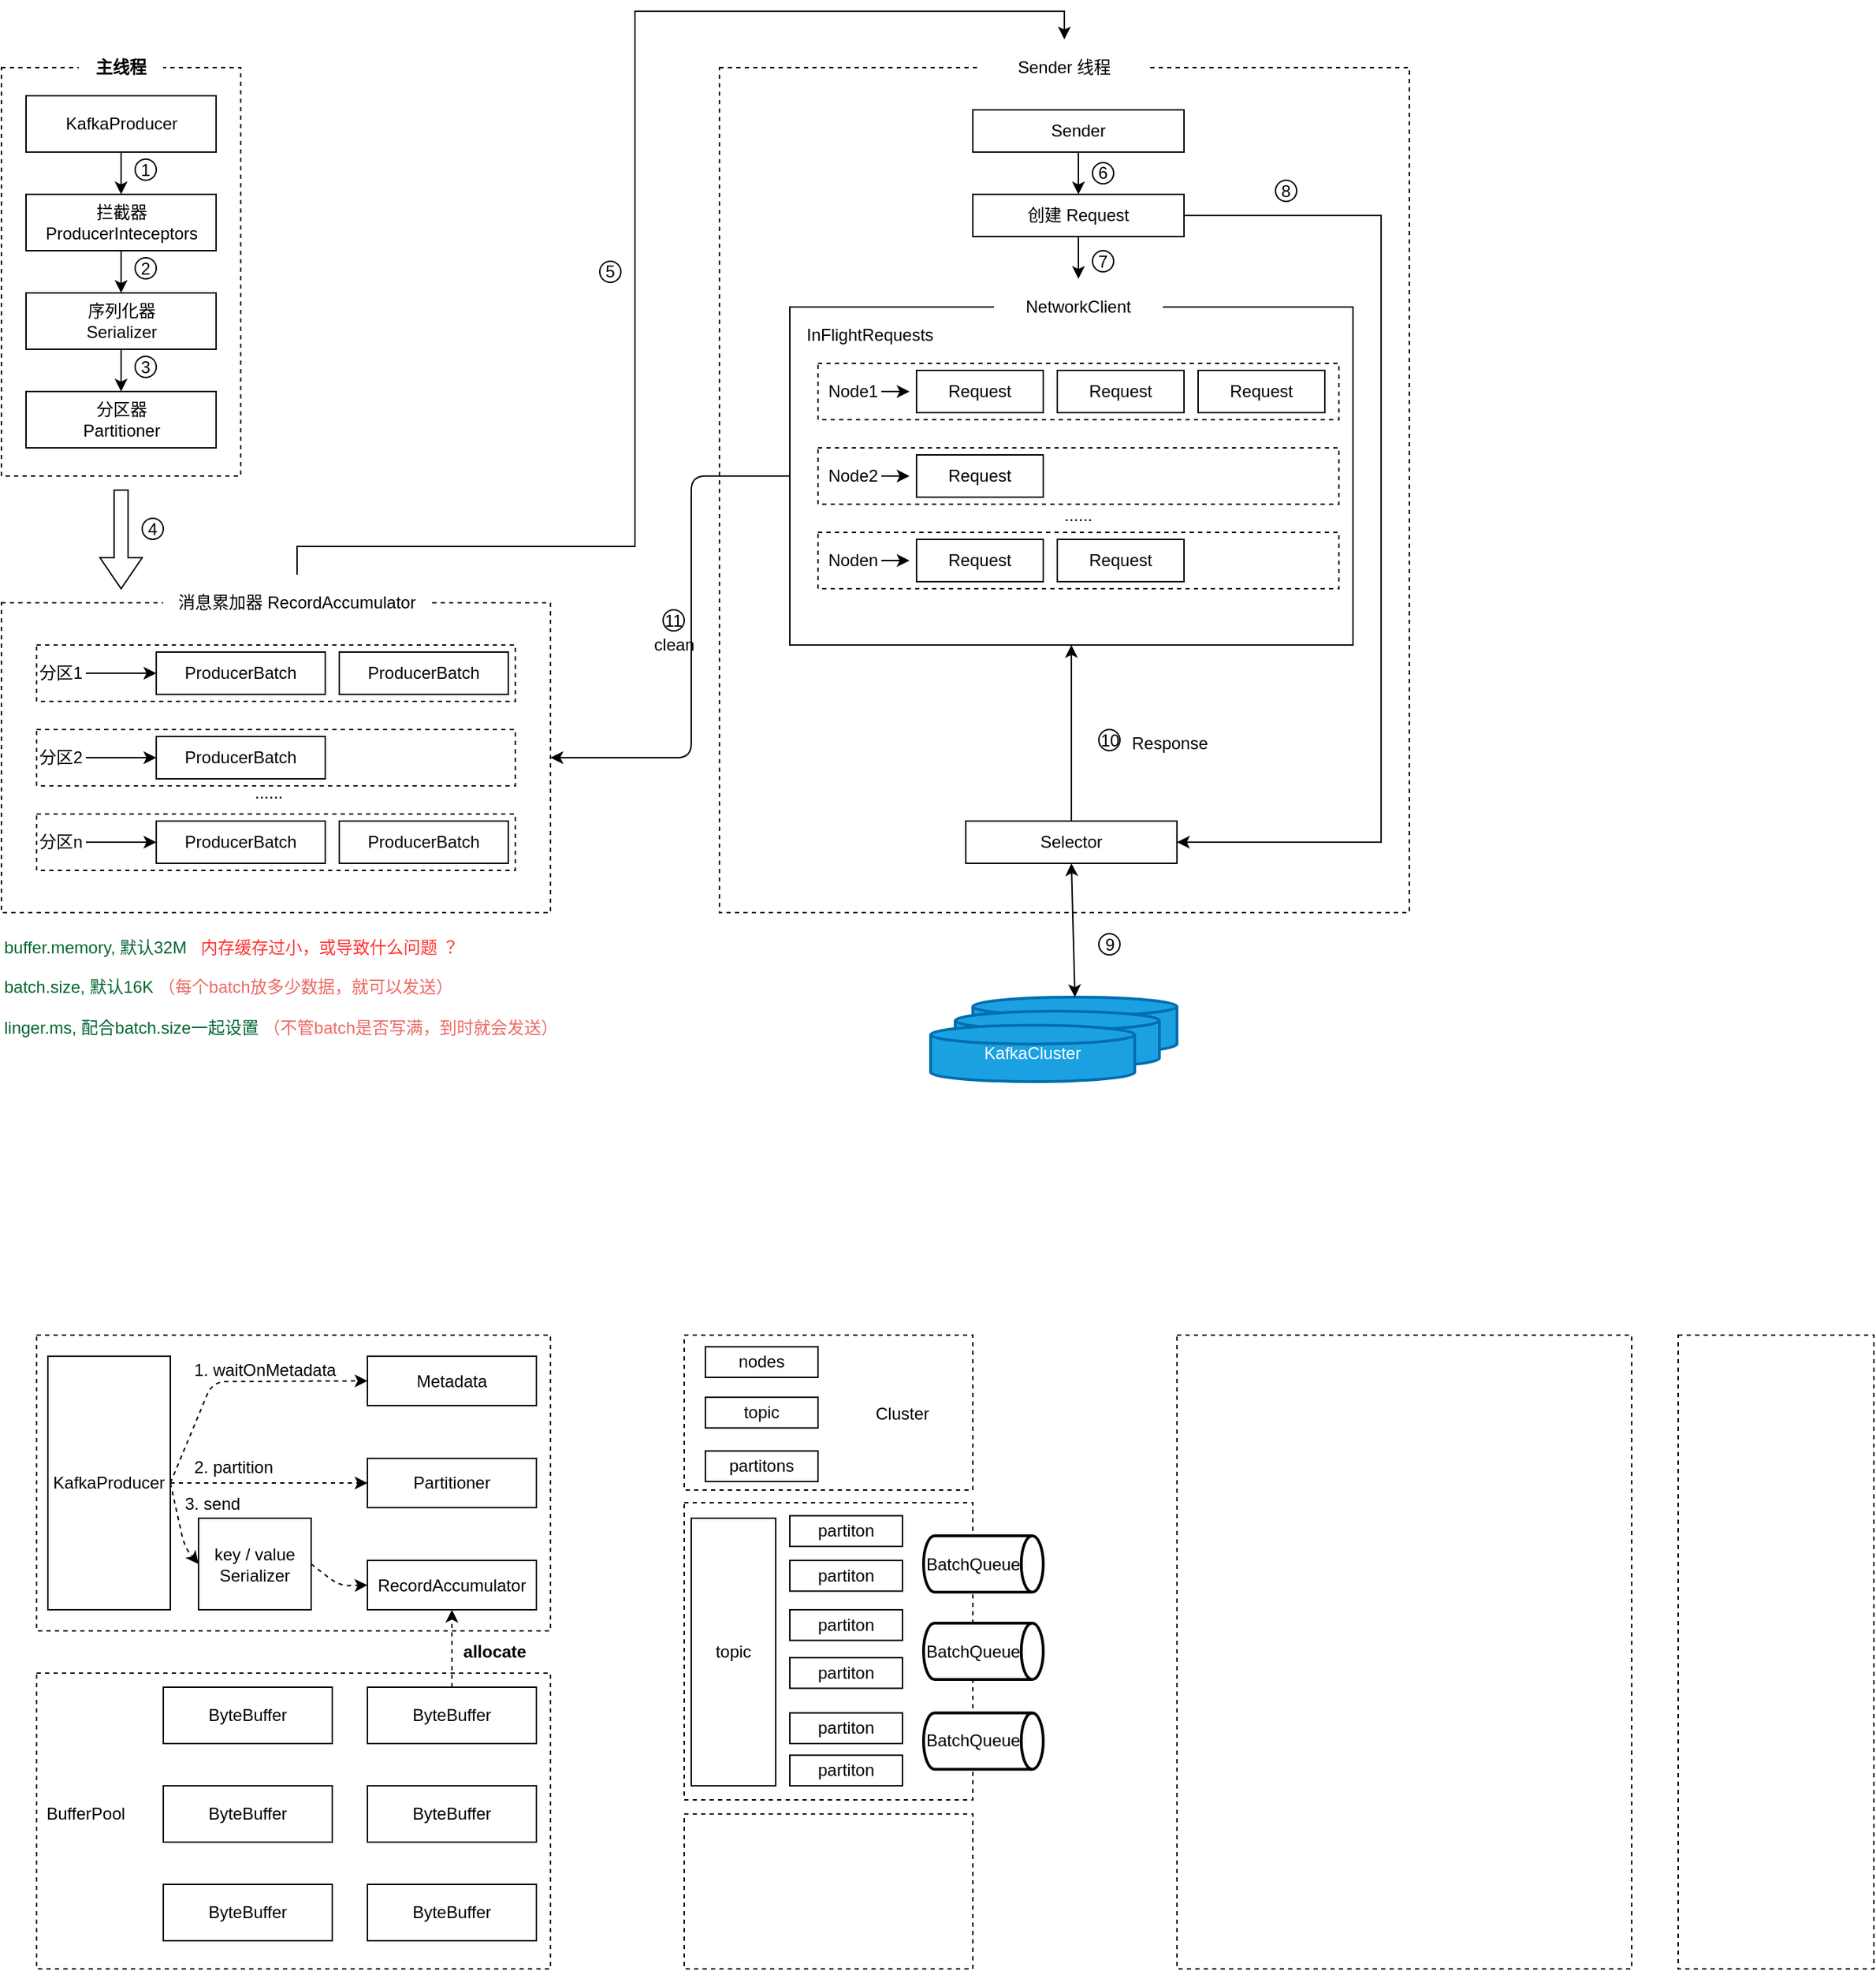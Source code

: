 <mxfile version="14.5.10" type="github">
  <diagram id="lWjOg6cp8KSraKorUpdm" name="Page-1">
    <mxGraphModel dx="1426" dy="1963" grid="1" gridSize="10" guides="1" tooltips="1" connect="1" arrows="1" fold="1" page="1" pageScale="1" pageWidth="827" pageHeight="1169" math="0" shadow="0">
      <root>
        <mxCell id="0" />
        <mxCell id="1" parent="0" />
        <mxCell id="4Kp6o3HMMt4SV7lr1U1g-1" value="" style="rounded=0;whiteSpace=wrap;html=1;dashed=1;" parent="1" vertex="1">
          <mxGeometry x="50" y="40" width="170" height="290" as="geometry" />
        </mxCell>
        <mxCell id="4Kp6o3HMMt4SV7lr1U1g-6" value="&lt;b&gt;&lt;font style=&quot;font-size: 12px&quot;&gt;主线程&lt;/font&gt;&lt;/b&gt;" style="rounded=0;whiteSpace=wrap;html=1;dashed=1;strokeWidth=1;shadow=0;strokeColor=none;" parent="1" vertex="1">
          <mxGeometry x="105" y="20" width="60" height="40" as="geometry" />
        </mxCell>
        <mxCell id="Mn85AuaeQ5H_NYyy6468-4" style="edgeStyle=orthogonalEdgeStyle;rounded=0;orthogonalLoop=1;jettySize=auto;html=1;" parent="1" source="4Kp6o3HMMt4SV7lr1U1g-7" target="4Kp6o3HMMt4SV7lr1U1g-8" edge="1">
          <mxGeometry relative="1" as="geometry" />
        </mxCell>
        <mxCell id="4Kp6o3HMMt4SV7lr1U1g-7" value="KafkaProducer" style="rounded=0;whiteSpace=wrap;html=1;shadow=0;strokeWidth=1;" parent="1" vertex="1">
          <mxGeometry x="67.5" y="60" width="135" height="40" as="geometry" />
        </mxCell>
        <mxCell id="Mn85AuaeQ5H_NYyy6468-5" style="edgeStyle=orthogonalEdgeStyle;rounded=0;orthogonalLoop=1;jettySize=auto;html=1;entryX=0.5;entryY=0;entryDx=0;entryDy=0;" parent="1" source="4Kp6o3HMMt4SV7lr1U1g-8" target="Mn85AuaeQ5H_NYyy6468-1" edge="1">
          <mxGeometry relative="1" as="geometry" />
        </mxCell>
        <mxCell id="4Kp6o3HMMt4SV7lr1U1g-8" value="拦截器&lt;br&gt;ProducerInteceptors" style="rounded=0;whiteSpace=wrap;html=1;shadow=0;strokeWidth=1;" parent="1" vertex="1">
          <mxGeometry x="67.5" y="130" width="135" height="40" as="geometry" />
        </mxCell>
        <mxCell id="Mn85AuaeQ5H_NYyy6468-7" style="edgeStyle=orthogonalEdgeStyle;rounded=0;orthogonalLoop=1;jettySize=auto;html=1;" parent="1" source="Mn85AuaeQ5H_NYyy6468-1" target="Mn85AuaeQ5H_NYyy6468-2" edge="1">
          <mxGeometry relative="1" as="geometry" />
        </mxCell>
        <mxCell id="Mn85AuaeQ5H_NYyy6468-1" value="序列化器&lt;br&gt;Serializer" style="rounded=0;whiteSpace=wrap;html=1;shadow=0;strokeWidth=1;" parent="1" vertex="1">
          <mxGeometry x="67.5" y="200" width="135" height="40" as="geometry" />
        </mxCell>
        <mxCell id="Mn85AuaeQ5H_NYyy6468-2" value="分区器&lt;br&gt;Partitioner" style="rounded=0;whiteSpace=wrap;html=1;shadow=0;strokeWidth=1;" parent="1" vertex="1">
          <mxGeometry x="67.5" y="270" width="135" height="40" as="geometry" />
        </mxCell>
        <mxCell id="Mn85AuaeQ5H_NYyy6468-8" value="" style="rounded=0;whiteSpace=wrap;html=1;dashed=1;" parent="1" vertex="1">
          <mxGeometry x="50" y="420" width="390" height="220" as="geometry" />
        </mxCell>
        <mxCell id="zGg2ZoUMUA5Oq04mwjyU-35" style="edgeStyle=orthogonalEdgeStyle;rounded=0;orthogonalLoop=1;jettySize=auto;html=1;entryX=0.5;entryY=0;entryDx=0;entryDy=0;" edge="1" parent="1" source="Mn85AuaeQ5H_NYyy6468-10" target="Mn85AuaeQ5H_NYyy6468-34">
          <mxGeometry relative="1" as="geometry">
            <Array as="points">
              <mxPoint x="260" y="380" />
              <mxPoint x="500" y="380" />
              <mxPoint x="500" />
              <mxPoint x="805" />
            </Array>
          </mxGeometry>
        </mxCell>
        <mxCell id="Mn85AuaeQ5H_NYyy6468-10" value="消息累加器 RecordAccumulator" style="rounded=0;whiteSpace=wrap;html=1;dashed=1;strokeColor=none;" parent="1" vertex="1">
          <mxGeometry x="165" y="400" width="190" height="40" as="geometry" />
        </mxCell>
        <mxCell id="Mn85AuaeQ5H_NYyy6468-11" value="分区1&amp;nbsp;" style="rounded=0;whiteSpace=wrap;html=1;dashed=1;align=left;" parent="1" vertex="1">
          <mxGeometry x="75" y="450" width="340" height="40" as="geometry" />
        </mxCell>
        <mxCell id="Mn85AuaeQ5H_NYyy6468-12" value="ProducerBatch" style="rounded=0;whiteSpace=wrap;html=1;" parent="1" vertex="1">
          <mxGeometry x="160" y="455" width="120" height="30" as="geometry" />
        </mxCell>
        <mxCell id="Mn85AuaeQ5H_NYyy6468-13" value="&lt;span&gt;ProducerBatch&lt;/span&gt;" style="rounded=0;whiteSpace=wrap;html=1;" parent="1" vertex="1">
          <mxGeometry x="290" y="455" width="120" height="30" as="geometry" />
        </mxCell>
        <mxCell id="Mn85AuaeQ5H_NYyy6468-14" value="" style="endArrow=classic;html=1;entryX=0;entryY=0.5;entryDx=0;entryDy=0;" parent="1" target="Mn85AuaeQ5H_NYyy6468-12" edge="1">
          <mxGeometry width="50" height="50" relative="1" as="geometry">
            <mxPoint x="110" y="470" as="sourcePoint" />
            <mxPoint x="100" y="370" as="targetPoint" />
          </mxGeometry>
        </mxCell>
        <mxCell id="Mn85AuaeQ5H_NYyy6468-25" value="分区2&amp;nbsp;" style="rounded=0;whiteSpace=wrap;html=1;dashed=1;align=left;" parent="1" vertex="1">
          <mxGeometry x="75" y="510" width="340" height="40" as="geometry" />
        </mxCell>
        <mxCell id="Mn85AuaeQ5H_NYyy6468-26" value="ProducerBatch" style="rounded=0;whiteSpace=wrap;html=1;" parent="1" vertex="1">
          <mxGeometry x="160" y="515" width="120" height="30" as="geometry" />
        </mxCell>
        <mxCell id="Mn85AuaeQ5H_NYyy6468-28" value="" style="endArrow=classic;html=1;entryX=0;entryY=0.5;entryDx=0;entryDy=0;" parent="1" target="Mn85AuaeQ5H_NYyy6468-26" edge="1">
          <mxGeometry width="50" height="50" relative="1" as="geometry">
            <mxPoint x="110" y="530" as="sourcePoint" />
            <mxPoint x="100" y="430" as="targetPoint" />
          </mxGeometry>
        </mxCell>
        <mxCell id="Mn85AuaeQ5H_NYyy6468-29" value="分区n&amp;nbsp;" style="rounded=0;whiteSpace=wrap;html=1;dashed=1;align=left;" parent="1" vertex="1">
          <mxGeometry x="75" y="570" width="340" height="40" as="geometry" />
        </mxCell>
        <mxCell id="Mn85AuaeQ5H_NYyy6468-30" value="ProducerBatch" style="rounded=0;whiteSpace=wrap;html=1;" parent="1" vertex="1">
          <mxGeometry x="160" y="575" width="120" height="30" as="geometry" />
        </mxCell>
        <mxCell id="Mn85AuaeQ5H_NYyy6468-31" value="&lt;span&gt;ProducerBatch&lt;/span&gt;" style="rounded=0;whiteSpace=wrap;html=1;" parent="1" vertex="1">
          <mxGeometry x="290" y="575" width="120" height="30" as="geometry" />
        </mxCell>
        <mxCell id="Mn85AuaeQ5H_NYyy6468-32" value="" style="endArrow=classic;html=1;entryX=0;entryY=0.5;entryDx=0;entryDy=0;" parent="1" target="Mn85AuaeQ5H_NYyy6468-30" edge="1">
          <mxGeometry width="50" height="50" relative="1" as="geometry">
            <mxPoint x="110" y="590" as="sourcePoint" />
            <mxPoint x="100" y="490" as="targetPoint" />
          </mxGeometry>
        </mxCell>
        <mxCell id="Mn85AuaeQ5H_NYyy6468-33" value="" style="rounded=0;whiteSpace=wrap;html=1;dashed=1;" parent="1" vertex="1">
          <mxGeometry x="560" y="40" width="490" height="600" as="geometry" />
        </mxCell>
        <mxCell id="Mn85AuaeQ5H_NYyy6468-34" value="Sender 线程" style="rounded=0;whiteSpace=wrap;html=1;dashed=1;strokeColor=none;" parent="1" vertex="1">
          <mxGeometry x="745" y="20" width="120" height="40" as="geometry" />
        </mxCell>
        <mxCell id="zGg2ZoUMUA5Oq04mwjyU-36" style="edgeStyle=orthogonalEdgeStyle;rounded=0;orthogonalLoop=1;jettySize=auto;html=1;entryX=0.5;entryY=0;entryDx=0;entryDy=0;" edge="1" parent="1" source="Mn85AuaeQ5H_NYyy6468-35" target="Mn85AuaeQ5H_NYyy6468-36">
          <mxGeometry relative="1" as="geometry" />
        </mxCell>
        <mxCell id="Mn85AuaeQ5H_NYyy6468-35" value="Sender" style="rounded=0;whiteSpace=wrap;html=1;" parent="1" vertex="1">
          <mxGeometry x="740" y="70" width="150" height="30" as="geometry" />
        </mxCell>
        <mxCell id="zGg2ZoUMUA5Oq04mwjyU-37" style="edgeStyle=orthogonalEdgeStyle;rounded=0;orthogonalLoop=1;jettySize=auto;html=1;entryX=0.5;entryY=0;entryDx=0;entryDy=0;" edge="1" parent="1" source="Mn85AuaeQ5H_NYyy6468-36" target="zGg2ZoUMUA5Oq04mwjyU-2">
          <mxGeometry relative="1" as="geometry" />
        </mxCell>
        <mxCell id="zGg2ZoUMUA5Oq04mwjyU-38" style="edgeStyle=orthogonalEdgeStyle;rounded=0;orthogonalLoop=1;jettySize=auto;html=1;entryX=1;entryY=0.5;entryDx=0;entryDy=0;" edge="1" parent="1" source="Mn85AuaeQ5H_NYyy6468-36" target="zGg2ZoUMUA5Oq04mwjyU-30">
          <mxGeometry relative="1" as="geometry">
            <Array as="points">
              <mxPoint x="1030" y="145" />
              <mxPoint x="1030" y="590" />
            </Array>
          </mxGeometry>
        </mxCell>
        <mxCell id="Mn85AuaeQ5H_NYyy6468-36" value="创建 Request" style="rounded=0;whiteSpace=wrap;html=1;" parent="1" vertex="1">
          <mxGeometry x="740" y="130" width="150" height="30" as="geometry" />
        </mxCell>
        <mxCell id="zGg2ZoUMUA5Oq04mwjyU-1" value="" style="rounded=0;whiteSpace=wrap;html=1;" vertex="1" parent="1">
          <mxGeometry x="610" y="210" width="400" height="240" as="geometry" />
        </mxCell>
        <mxCell id="zGg2ZoUMUA5Oq04mwjyU-2" value="NetworkClient" style="rounded=0;whiteSpace=wrap;html=1;strokeColor=none;" vertex="1" parent="1">
          <mxGeometry x="755" y="190" width="120" height="40" as="geometry" />
        </mxCell>
        <mxCell id="zGg2ZoUMUA5Oq04mwjyU-3" value="InFlightRequests" style="text;html=1;strokeColor=none;fillColor=none;align=left;verticalAlign=middle;whiteSpace=wrap;rounded=0;" vertex="1" parent="1">
          <mxGeometry x="620" y="220" width="130" height="20" as="geometry" />
        </mxCell>
        <mxCell id="zGg2ZoUMUA5Oq04mwjyU-4" value="" style="rounded=0;whiteSpace=wrap;html=1;dashed=1;" vertex="1" parent="1">
          <mxGeometry x="630" y="250" width="370" height="40" as="geometry" />
        </mxCell>
        <mxCell id="zGg2ZoUMUA5Oq04mwjyU-5" value="Node1" style="text;html=1;strokeColor=none;fillColor=none;align=center;verticalAlign=middle;whiteSpace=wrap;rounded=0;" vertex="1" parent="1">
          <mxGeometry x="640" y="260" width="30" height="20" as="geometry" />
        </mxCell>
        <mxCell id="zGg2ZoUMUA5Oq04mwjyU-6" value="Request" style="rounded=0;whiteSpace=wrap;html=1;" vertex="1" parent="1">
          <mxGeometry x="700" y="255" width="90" height="30" as="geometry" />
        </mxCell>
        <mxCell id="zGg2ZoUMUA5Oq04mwjyU-7" value="Request" style="rounded=0;whiteSpace=wrap;html=1;" vertex="1" parent="1">
          <mxGeometry x="800" y="255" width="90" height="30" as="geometry" />
        </mxCell>
        <mxCell id="zGg2ZoUMUA5Oq04mwjyU-8" value="Request" style="rounded=0;whiteSpace=wrap;html=1;" vertex="1" parent="1">
          <mxGeometry x="900" y="255" width="90" height="30" as="geometry" />
        </mxCell>
        <mxCell id="zGg2ZoUMUA5Oq04mwjyU-10" style="edgeStyle=orthogonalEdgeStyle;rounded=0;orthogonalLoop=1;jettySize=auto;html=1;exitX=0.5;exitY=1;exitDx=0;exitDy=0;" edge="1" parent="1" source="zGg2ZoUMUA5Oq04mwjyU-5" target="zGg2ZoUMUA5Oq04mwjyU-5">
          <mxGeometry relative="1" as="geometry" />
        </mxCell>
        <mxCell id="zGg2ZoUMUA5Oq04mwjyU-12" value="" style="endArrow=classic;html=1;" edge="1" parent="1">
          <mxGeometry width="50" height="50" relative="1" as="geometry">
            <mxPoint x="675" y="270" as="sourcePoint" />
            <mxPoint x="695" y="270" as="targetPoint" />
          </mxGeometry>
        </mxCell>
        <mxCell id="zGg2ZoUMUA5Oq04mwjyU-13" value="" style="rounded=0;whiteSpace=wrap;html=1;dashed=1;" vertex="1" parent="1">
          <mxGeometry x="630" y="310" width="370" height="40" as="geometry" />
        </mxCell>
        <mxCell id="zGg2ZoUMUA5Oq04mwjyU-14" value="Node2" style="text;html=1;strokeColor=none;fillColor=none;align=center;verticalAlign=middle;whiteSpace=wrap;rounded=0;" vertex="1" parent="1">
          <mxGeometry x="640" y="320" width="30" height="20" as="geometry" />
        </mxCell>
        <mxCell id="zGg2ZoUMUA5Oq04mwjyU-15" value="Request" style="rounded=0;whiteSpace=wrap;html=1;" vertex="1" parent="1">
          <mxGeometry x="700" y="315" width="90" height="30" as="geometry" />
        </mxCell>
        <mxCell id="zGg2ZoUMUA5Oq04mwjyU-18" style="edgeStyle=orthogonalEdgeStyle;rounded=0;orthogonalLoop=1;jettySize=auto;html=1;exitX=0.5;exitY=1;exitDx=0;exitDy=0;" edge="1" parent="1" source="zGg2ZoUMUA5Oq04mwjyU-14" target="zGg2ZoUMUA5Oq04mwjyU-14">
          <mxGeometry relative="1" as="geometry" />
        </mxCell>
        <mxCell id="zGg2ZoUMUA5Oq04mwjyU-19" value="" style="endArrow=classic;html=1;" edge="1" parent="1">
          <mxGeometry width="50" height="50" relative="1" as="geometry">
            <mxPoint x="675" y="330" as="sourcePoint" />
            <mxPoint x="695" y="330" as="targetPoint" />
          </mxGeometry>
        </mxCell>
        <mxCell id="zGg2ZoUMUA5Oq04mwjyU-20" value="" style="rounded=0;whiteSpace=wrap;html=1;dashed=1;" vertex="1" parent="1">
          <mxGeometry x="630" y="370" width="370" height="40" as="geometry" />
        </mxCell>
        <mxCell id="zGg2ZoUMUA5Oq04mwjyU-21" value="Noden" style="text;html=1;strokeColor=none;fillColor=none;align=center;verticalAlign=middle;whiteSpace=wrap;rounded=0;" vertex="1" parent="1">
          <mxGeometry x="640" y="380" width="30" height="20" as="geometry" />
        </mxCell>
        <mxCell id="zGg2ZoUMUA5Oq04mwjyU-22" value="Request" style="rounded=0;whiteSpace=wrap;html=1;" vertex="1" parent="1">
          <mxGeometry x="700" y="375" width="90" height="30" as="geometry" />
        </mxCell>
        <mxCell id="zGg2ZoUMUA5Oq04mwjyU-23" value="Request" style="rounded=0;whiteSpace=wrap;html=1;" vertex="1" parent="1">
          <mxGeometry x="800" y="375" width="90" height="30" as="geometry" />
        </mxCell>
        <mxCell id="zGg2ZoUMUA5Oq04mwjyU-25" style="edgeStyle=orthogonalEdgeStyle;rounded=0;orthogonalLoop=1;jettySize=auto;html=1;exitX=0.5;exitY=1;exitDx=0;exitDy=0;" edge="1" parent="1" source="zGg2ZoUMUA5Oq04mwjyU-21" target="zGg2ZoUMUA5Oq04mwjyU-21">
          <mxGeometry relative="1" as="geometry" />
        </mxCell>
        <mxCell id="zGg2ZoUMUA5Oq04mwjyU-26" value="" style="endArrow=classic;html=1;" edge="1" parent="1">
          <mxGeometry width="50" height="50" relative="1" as="geometry">
            <mxPoint x="675" y="390" as="sourcePoint" />
            <mxPoint x="695" y="390" as="targetPoint" />
          </mxGeometry>
        </mxCell>
        <mxCell id="zGg2ZoUMUA5Oq04mwjyU-27" value="......" style="text;html=1;strokeColor=none;fillColor=none;align=center;verticalAlign=middle;whiteSpace=wrap;rounded=0;" vertex="1" parent="1">
          <mxGeometry x="795" y="355" width="40" height="5" as="geometry" />
        </mxCell>
        <mxCell id="zGg2ZoUMUA5Oq04mwjyU-28" value="......" style="text;html=1;strokeColor=none;fillColor=none;align=center;verticalAlign=middle;whiteSpace=wrap;rounded=0;" vertex="1" parent="1">
          <mxGeometry x="220" y="550" width="40" height="10" as="geometry" />
        </mxCell>
        <mxCell id="zGg2ZoUMUA5Oq04mwjyU-40" style="edgeStyle=orthogonalEdgeStyle;rounded=0;orthogonalLoop=1;jettySize=auto;html=1;entryX=0.5;entryY=1;entryDx=0;entryDy=0;" edge="1" parent="1" source="zGg2ZoUMUA5Oq04mwjyU-30" target="zGg2ZoUMUA5Oq04mwjyU-1">
          <mxGeometry relative="1" as="geometry" />
        </mxCell>
        <mxCell id="zGg2ZoUMUA5Oq04mwjyU-30" value="Selector" style="rounded=0;whiteSpace=wrap;html=1;" vertex="1" parent="1">
          <mxGeometry x="735" y="575" width="150" height="30" as="geometry" />
        </mxCell>
        <mxCell id="zGg2ZoUMUA5Oq04mwjyU-31" value="" style="strokeWidth=2;html=1;shape=mxgraph.flowchart.database;whiteSpace=wrap;fillColor=#1ba1e2;strokeColor=#006EAF;fontColor=#ffffff;" vertex="1" parent="1">
          <mxGeometry x="740" y="700" width="145" height="40" as="geometry" />
        </mxCell>
        <mxCell id="zGg2ZoUMUA5Oq04mwjyU-32" value="" style="strokeWidth=2;html=1;shape=mxgraph.flowchart.database;whiteSpace=wrap;fillColor=#1ba1e2;strokeColor=#006EAF;fontColor=#ffffff;" vertex="1" parent="1">
          <mxGeometry x="727.5" y="710" width="145" height="40" as="geometry" />
        </mxCell>
        <mxCell id="zGg2ZoUMUA5Oq04mwjyU-33" value="KafkaCluster" style="strokeWidth=2;html=1;shape=mxgraph.flowchart.database;whiteSpace=wrap;fillColor=#1ba1e2;strokeColor=#006EAF;fontColor=#ffffff;" vertex="1" parent="1">
          <mxGeometry x="710" y="720" width="145" height="40" as="geometry" />
        </mxCell>
        <mxCell id="zGg2ZoUMUA5Oq04mwjyU-34" value="" style="html=1;shadow=0;dashed=0;align=center;verticalAlign=middle;shape=mxgraph.arrows2.arrow;dy=0.67;dx=22;direction=south;notch=0;" vertex="1" parent="1">
          <mxGeometry x="120" y="340" width="30" height="70" as="geometry" />
        </mxCell>
        <mxCell id="zGg2ZoUMUA5Oq04mwjyU-39" value="" style="endArrow=classic;startArrow=classic;html=1;entryX=0.5;entryY=1;entryDx=0;entryDy=0;exitX=0.5;exitY=0;exitDx=0;exitDy=0;exitPerimeter=0;" edge="1" parent="1" source="zGg2ZoUMUA5Oq04mwjyU-31" target="zGg2ZoUMUA5Oq04mwjyU-30">
          <mxGeometry width="50" height="50" relative="1" as="geometry">
            <mxPoint x="950" y="730" as="sourcePoint" />
            <mxPoint x="1000" y="680" as="targetPoint" />
          </mxGeometry>
        </mxCell>
        <mxCell id="zGg2ZoUMUA5Oq04mwjyU-41" value="" style="endArrow=classic;html=1;exitX=0;exitY=0.5;exitDx=0;exitDy=0;entryX=1;entryY=0.5;entryDx=0;entryDy=0;" edge="1" parent="1" source="zGg2ZoUMUA5Oq04mwjyU-1" target="Mn85AuaeQ5H_NYyy6468-8">
          <mxGeometry width="50" height="50" relative="1" as="geometry">
            <mxPoint x="490" y="470" as="sourcePoint" />
            <mxPoint x="540" y="420" as="targetPoint" />
            <Array as="points">
              <mxPoint x="540" y="330" />
              <mxPoint x="540" y="530" />
            </Array>
          </mxGeometry>
        </mxCell>
        <mxCell id="zGg2ZoUMUA5Oq04mwjyU-49" value="7" style="ellipse;whiteSpace=wrap;html=1;aspect=fixed;" vertex="1" parent="1">
          <mxGeometry x="825" y="170" width="15" height="15" as="geometry" />
        </mxCell>
        <mxCell id="zGg2ZoUMUA5Oq04mwjyU-54" value="10" style="ellipse;whiteSpace=wrap;html=1;aspect=fixed;" vertex="1" parent="1">
          <mxGeometry x="829.5" y="510" width="15" height="15" as="geometry" />
        </mxCell>
        <mxCell id="zGg2ZoUMUA5Oq04mwjyU-56" value="9" style="ellipse;whiteSpace=wrap;html=1;aspect=fixed;" vertex="1" parent="1">
          <mxGeometry x="829.5" y="655" width="15" height="15" as="geometry" />
        </mxCell>
        <mxCell id="zGg2ZoUMUA5Oq04mwjyU-59" value="Response" style="text;html=1;strokeColor=none;fillColor=none;align=center;verticalAlign=middle;whiteSpace=wrap;rounded=0;" vertex="1" parent="1">
          <mxGeometry x="860" y="510" width="40" height="20" as="geometry" />
        </mxCell>
        <mxCell id="zGg2ZoUMUA5Oq04mwjyU-60" value="11" style="ellipse;whiteSpace=wrap;html=1;aspect=fixed;" vertex="1" parent="1">
          <mxGeometry x="520" y="425" width="15" height="15" as="geometry" />
        </mxCell>
        <mxCell id="zGg2ZoUMUA5Oq04mwjyU-61" value="clean" style="text;html=1;strokeColor=none;fillColor=none;align=center;verticalAlign=middle;whiteSpace=wrap;rounded=0;" vertex="1" parent="1">
          <mxGeometry x="507.5" y="440" width="40" height="20" as="geometry" />
        </mxCell>
        <mxCell id="zGg2ZoUMUA5Oq04mwjyU-62" value="8" style="ellipse;whiteSpace=wrap;html=1;aspect=fixed;" vertex="1" parent="1">
          <mxGeometry x="955" y="120" width="15" height="15" as="geometry" />
        </mxCell>
        <mxCell id="zGg2ZoUMUA5Oq04mwjyU-66" value="6" style="ellipse;whiteSpace=wrap;html=1;aspect=fixed;" vertex="1" parent="1">
          <mxGeometry x="825" y="107.5" width="15" height="15" as="geometry" />
        </mxCell>
        <mxCell id="zGg2ZoUMUA5Oq04mwjyU-69" value="5" style="ellipse;whiteSpace=wrap;html=1;aspect=fixed;" vertex="1" parent="1">
          <mxGeometry x="475" y="177.5" width="15" height="15" as="geometry" />
        </mxCell>
        <mxCell id="zGg2ZoUMUA5Oq04mwjyU-72" value="4" style="ellipse;whiteSpace=wrap;html=1;aspect=fixed;" vertex="1" parent="1">
          <mxGeometry x="150" y="360" width="15" height="15" as="geometry" />
        </mxCell>
        <mxCell id="zGg2ZoUMUA5Oq04mwjyU-73" value="3" style="ellipse;whiteSpace=wrap;html=1;aspect=fixed;" vertex="1" parent="1">
          <mxGeometry x="145" y="245" width="15" height="15" as="geometry" />
        </mxCell>
        <mxCell id="zGg2ZoUMUA5Oq04mwjyU-74" value="2" style="ellipse;whiteSpace=wrap;html=1;aspect=fixed;" vertex="1" parent="1">
          <mxGeometry x="145" y="175" width="15" height="15" as="geometry" />
        </mxCell>
        <mxCell id="zGg2ZoUMUA5Oq04mwjyU-75" value="1" style="ellipse;whiteSpace=wrap;html=1;aspect=fixed;" vertex="1" parent="1">
          <mxGeometry x="145" y="105" width="15" height="15" as="geometry" />
        </mxCell>
        <mxCell id="zGg2ZoUMUA5Oq04mwjyU-76" value="&lt;font color=&quot;#006633&quot;&gt;buffer.memory, 默认32M&amp;nbsp; &amp;nbsp;&lt;/font&gt;&lt;font color=&quot;#ff3333&quot;&gt;内存缓存过小，或导致什么问题 ？&lt;/font&gt;&lt;br&gt;&lt;br&gt;&lt;font color=&quot;#006633&quot;&gt;batch.size, 默认16K &lt;/font&gt;&lt;font color=&quot;#ea6b66&quot;&gt;（每个batch放多少数据，就可以发送）&lt;/font&gt;&lt;br&gt;&lt;br&gt;&lt;font color=&quot;#006633&quot;&gt;linger.ms, 配合batch.size一起设置&lt;/font&gt;&lt;font color=&quot;#ea6b66&quot;&gt; （不管batch是否写满，到时就会发送）&lt;br&gt;&lt;/font&gt;" style="text;html=1;strokeColor=none;fillColor=none;align=left;verticalAlign=middle;whiteSpace=wrap;rounded=0;" vertex="1" parent="1">
          <mxGeometry x="50" y="655" width="400" height="75" as="geometry" />
        </mxCell>
        <mxCell id="zGg2ZoUMUA5Oq04mwjyU-78" value="" style="rounded=0;whiteSpace=wrap;html=1;dashed=1;" vertex="1" parent="1">
          <mxGeometry x="75" y="940" width="365" height="210" as="geometry" />
        </mxCell>
        <mxCell id="zGg2ZoUMUA5Oq04mwjyU-79" value="" style="rounded=0;whiteSpace=wrap;html=1;dashed=1;" vertex="1" parent="1">
          <mxGeometry x="75" y="1180" width="365" height="210" as="geometry" />
        </mxCell>
        <mxCell id="zGg2ZoUMUA5Oq04mwjyU-80" value="" style="rounded=0;whiteSpace=wrap;html=1;dashed=1;" vertex="1" parent="1">
          <mxGeometry x="535" y="940" width="205" height="110" as="geometry" />
        </mxCell>
        <mxCell id="zGg2ZoUMUA5Oq04mwjyU-81" value="" style="rounded=0;whiteSpace=wrap;html=1;dashed=1;" vertex="1" parent="1">
          <mxGeometry x="535" y="1059" width="205" height="211" as="geometry" />
        </mxCell>
        <mxCell id="zGg2ZoUMUA5Oq04mwjyU-82" value="" style="rounded=0;whiteSpace=wrap;html=1;dashed=1;" vertex="1" parent="1">
          <mxGeometry x="535" y="1280" width="205" height="110" as="geometry" />
        </mxCell>
        <mxCell id="zGg2ZoUMUA5Oq04mwjyU-83" value="" style="rounded=0;whiteSpace=wrap;html=1;dashed=1;" vertex="1" parent="1">
          <mxGeometry x="885" y="940" width="323" height="450" as="geometry" />
        </mxCell>
        <mxCell id="zGg2ZoUMUA5Oq04mwjyU-84" value="" style="rounded=0;whiteSpace=wrap;html=1;dashed=1;" vertex="1" parent="1">
          <mxGeometry x="1241" y="940" width="139" height="450" as="geometry" />
        </mxCell>
        <mxCell id="zGg2ZoUMUA5Oq04mwjyU-85" value="KafkaProducer" style="rounded=0;whiteSpace=wrap;html=1;" vertex="1" parent="1">
          <mxGeometry x="83" y="955" width="87" height="180" as="geometry" />
        </mxCell>
        <mxCell id="zGg2ZoUMUA5Oq04mwjyU-86" value="key / value&lt;br&gt;Serializer" style="rounded=0;whiteSpace=wrap;html=1;" vertex="1" parent="1">
          <mxGeometry x="190" y="1070" width="80" height="65" as="geometry" />
        </mxCell>
        <mxCell id="zGg2ZoUMUA5Oq04mwjyU-87" value="Metadata" style="rounded=0;whiteSpace=wrap;html=1;" vertex="1" parent="1">
          <mxGeometry x="310" y="955" width="120" height="35" as="geometry" />
        </mxCell>
        <mxCell id="zGg2ZoUMUA5Oq04mwjyU-88" value="Partitioner&lt;span style=&quot;color: rgba(0 , 0 , 0 , 0) ; font-family: monospace ; font-size: 0px&quot;&gt;%3CmxGraphModel%3E%3Croot%3E%3CmxCell%20id%3D%220%22%2F%3E%3CmxCell%20id%3D%221%22%20parent%3D%220%22%2F%3E%3CmxCell%20id%3D%222%22%20value%3D%22Metadata%22%20style%3D%22rounded%3D0%3BwhiteSpace%3Dwrap%3Bhtml%3D1%3B%22%20vertex%3D%221%22%20parent%3D%221%22%3E%3CmxGeometry%20x%3D%22310%22%20y%3D%22955%22%20width%3D%22120%22%20height%3D%2235%22%20as%3D%22geometry%22%2F%3E%3C%2FmxCell%3E%3C%2Froot%3E%3C%2FmxGraphModel%3E&lt;/span&gt;" style="rounded=0;whiteSpace=wrap;html=1;" vertex="1" parent="1">
          <mxGeometry x="310" y="1027.5" width="120" height="35" as="geometry" />
        </mxCell>
        <mxCell id="zGg2ZoUMUA5Oq04mwjyU-89" value="RecordAccumulator" style="rounded=0;whiteSpace=wrap;html=1;" vertex="1" parent="1">
          <mxGeometry x="310" y="1100" width="120" height="35" as="geometry" />
        </mxCell>
        <mxCell id="zGg2ZoUMUA5Oq04mwjyU-90" value="" style="endArrow=classic;html=1;exitX=1;exitY=0.5;exitDx=0;exitDy=0;entryX=0;entryY=0.5;entryDx=0;entryDy=0;dashed=1;" edge="1" parent="1" source="zGg2ZoUMUA5Oq04mwjyU-85" target="zGg2ZoUMUA5Oq04mwjyU-87">
          <mxGeometry width="50" height="50" relative="1" as="geometry">
            <mxPoint x="200" y="1070" as="sourcePoint" />
            <mxPoint x="250" y="1020" as="targetPoint" />
            <Array as="points">
              <mxPoint x="200" y="973" />
            </Array>
          </mxGeometry>
        </mxCell>
        <mxCell id="zGg2ZoUMUA5Oq04mwjyU-91" value="1. waitOnMetadata" style="text;html=1;strokeColor=none;fillColor=none;align=left;verticalAlign=middle;whiteSpace=wrap;rounded=0;" vertex="1" parent="1">
          <mxGeometry x="185" y="955" width="110" height="20" as="geometry" />
        </mxCell>
        <mxCell id="zGg2ZoUMUA5Oq04mwjyU-93" value="" style="endArrow=classic;html=1;exitX=1;exitY=0.5;exitDx=0;exitDy=0;entryX=0;entryY=0.5;entryDx=0;entryDy=0;dashed=1;" edge="1" parent="1" source="zGg2ZoUMUA5Oq04mwjyU-85" target="zGg2ZoUMUA5Oq04mwjyU-88">
          <mxGeometry width="50" height="50" relative="1" as="geometry">
            <mxPoint x="200" y="1080" as="sourcePoint" />
            <mxPoint x="250" y="1030" as="targetPoint" />
          </mxGeometry>
        </mxCell>
        <mxCell id="zGg2ZoUMUA5Oq04mwjyU-94" value="2. partition" style="text;html=1;strokeColor=none;fillColor=none;align=left;verticalAlign=middle;whiteSpace=wrap;rounded=0;" vertex="1" parent="1">
          <mxGeometry x="185" y="1024" width="100" height="20" as="geometry" />
        </mxCell>
        <mxCell id="zGg2ZoUMUA5Oq04mwjyU-95" value="" style="endArrow=classic;html=1;exitX=1;exitY=0.5;exitDx=0;exitDy=0;entryX=0;entryY=0.5;entryDx=0;entryDy=0;dashed=1;" edge="1" parent="1" source="zGg2ZoUMUA5Oq04mwjyU-85" target="zGg2ZoUMUA5Oq04mwjyU-86">
          <mxGeometry width="50" height="50" relative="1" as="geometry">
            <mxPoint x="270" y="1100" as="sourcePoint" />
            <mxPoint x="320" y="1050" as="targetPoint" />
            <Array as="points">
              <mxPoint x="180" y="1090" />
            </Array>
          </mxGeometry>
        </mxCell>
        <mxCell id="zGg2ZoUMUA5Oq04mwjyU-96" value="3. send" style="text;html=1;strokeColor=none;fillColor=none;align=center;verticalAlign=middle;whiteSpace=wrap;rounded=0;" vertex="1" parent="1">
          <mxGeometry x="170" y="1050" width="60" height="20" as="geometry" />
        </mxCell>
        <mxCell id="zGg2ZoUMUA5Oq04mwjyU-97" value="" style="endArrow=classic;html=1;exitX=1;exitY=0.5;exitDx=0;exitDy=0;entryX=0;entryY=0.5;entryDx=0;entryDy=0;dashed=1;" edge="1" parent="1" source="zGg2ZoUMUA5Oq04mwjyU-86" target="zGg2ZoUMUA5Oq04mwjyU-89">
          <mxGeometry width="50" height="50" relative="1" as="geometry">
            <mxPoint x="300" y="1120" as="sourcePoint" />
            <mxPoint x="350" y="1070" as="targetPoint" />
            <Array as="points">
              <mxPoint x="290" y="1118" />
            </Array>
          </mxGeometry>
        </mxCell>
        <mxCell id="zGg2ZoUMUA5Oq04mwjyU-98" value="BufferPool" style="text;html=1;strokeColor=none;fillColor=none;align=center;verticalAlign=middle;whiteSpace=wrap;rounded=0;" vertex="1" parent="1">
          <mxGeometry x="90" y="1270" width="40" height="20" as="geometry" />
        </mxCell>
        <mxCell id="zGg2ZoUMUA5Oq04mwjyU-99" value="ByteBuffer" style="rounded=0;whiteSpace=wrap;html=1;" vertex="1" parent="1">
          <mxGeometry x="165" y="1190" width="120" height="40" as="geometry" />
        </mxCell>
        <mxCell id="zGg2ZoUMUA5Oq04mwjyU-105" style="edgeStyle=orthogonalEdgeStyle;rounded=0;orthogonalLoop=1;jettySize=auto;html=1;entryX=0.5;entryY=1;entryDx=0;entryDy=0;dashed=1;" edge="1" parent="1" source="zGg2ZoUMUA5Oq04mwjyU-100" target="zGg2ZoUMUA5Oq04mwjyU-89">
          <mxGeometry relative="1" as="geometry" />
        </mxCell>
        <mxCell id="zGg2ZoUMUA5Oq04mwjyU-100" value="ByteBuffer" style="rounded=0;whiteSpace=wrap;html=1;" vertex="1" parent="1">
          <mxGeometry x="310" y="1190" width="120" height="40" as="geometry" />
        </mxCell>
        <mxCell id="zGg2ZoUMUA5Oq04mwjyU-101" value="ByteBuffer" style="rounded=0;whiteSpace=wrap;html=1;" vertex="1" parent="1">
          <mxGeometry x="165" y="1260" width="120" height="40" as="geometry" />
        </mxCell>
        <mxCell id="zGg2ZoUMUA5Oq04mwjyU-102" value="ByteBuffer" style="rounded=0;whiteSpace=wrap;html=1;" vertex="1" parent="1">
          <mxGeometry x="165" y="1330" width="120" height="40" as="geometry" />
        </mxCell>
        <mxCell id="zGg2ZoUMUA5Oq04mwjyU-103" value="ByteBuffer" style="rounded=0;whiteSpace=wrap;html=1;" vertex="1" parent="1">
          <mxGeometry x="310" y="1260" width="120" height="40" as="geometry" />
        </mxCell>
        <mxCell id="zGg2ZoUMUA5Oq04mwjyU-104" value="ByteBuffer" style="rounded=0;whiteSpace=wrap;html=1;" vertex="1" parent="1">
          <mxGeometry x="310" y="1330" width="120" height="40" as="geometry" />
        </mxCell>
        <mxCell id="zGg2ZoUMUA5Oq04mwjyU-106" value="&lt;b&gt;allocate&lt;/b&gt;" style="text;html=1;align=center;verticalAlign=middle;resizable=0;points=[];autosize=1;strokeColor=none;" vertex="1" parent="1">
          <mxGeometry x="370" y="1155" width="60" height="20" as="geometry" />
        </mxCell>
        <mxCell id="zGg2ZoUMUA5Oq04mwjyU-107" value="nodes" style="rounded=0;whiteSpace=wrap;html=1;" vertex="1" parent="1">
          <mxGeometry x="550" y="948.25" width="80" height="21.75" as="geometry" />
        </mxCell>
        <mxCell id="zGg2ZoUMUA5Oq04mwjyU-108" value="topic" style="rounded=0;whiteSpace=wrap;html=1;" vertex="1" parent="1">
          <mxGeometry x="550" y="984.13" width="80" height="21.75" as="geometry" />
        </mxCell>
        <mxCell id="zGg2ZoUMUA5Oq04mwjyU-109" value="partitons" style="rounded=0;whiteSpace=wrap;html=1;" vertex="1" parent="1">
          <mxGeometry x="550" y="1022.25" width="80" height="21.75" as="geometry" />
        </mxCell>
        <mxCell id="zGg2ZoUMUA5Oq04mwjyU-110" value="Cluster" style="text;html=1;strokeColor=none;fillColor=none;align=center;verticalAlign=middle;whiteSpace=wrap;rounded=0;" vertex="1" parent="1">
          <mxGeometry x="670" y="986" width="40" height="20" as="geometry" />
        </mxCell>
        <mxCell id="zGg2ZoUMUA5Oq04mwjyU-111" value="topic" style="rounded=0;whiteSpace=wrap;html=1;" vertex="1" parent="1">
          <mxGeometry x="540" y="1070" width="60" height="190" as="geometry" />
        </mxCell>
        <mxCell id="zGg2ZoUMUA5Oq04mwjyU-112" value="partiton" style="rounded=0;whiteSpace=wrap;html=1;" vertex="1" parent="1">
          <mxGeometry x="610" y="1100" width="80" height="21.75" as="geometry" />
        </mxCell>
        <mxCell id="zGg2ZoUMUA5Oq04mwjyU-113" value="partiton" style="rounded=0;whiteSpace=wrap;html=1;" vertex="1" parent="1">
          <mxGeometry x="610" y="1135" width="80" height="21.75" as="geometry" />
        </mxCell>
        <mxCell id="zGg2ZoUMUA5Oq04mwjyU-114" value="partiton" style="rounded=0;whiteSpace=wrap;html=1;" vertex="1" parent="1">
          <mxGeometry x="610" y="1169" width="80" height="21.75" as="geometry" />
        </mxCell>
        <mxCell id="zGg2ZoUMUA5Oq04mwjyU-115" value="partiton" style="rounded=0;whiteSpace=wrap;html=1;" vertex="1" parent="1">
          <mxGeometry x="610" y="1208.25" width="80" height="21.75" as="geometry" />
        </mxCell>
        <mxCell id="zGg2ZoUMUA5Oq04mwjyU-116" value="partiton" style="rounded=0;whiteSpace=wrap;html=1;" vertex="1" parent="1">
          <mxGeometry x="610" y="1238.25" width="80" height="21.75" as="geometry" />
        </mxCell>
        <mxCell id="zGg2ZoUMUA5Oq04mwjyU-118" value="partiton" style="rounded=0;whiteSpace=wrap;html=1;" vertex="1" parent="1">
          <mxGeometry x="610" y="1068.25" width="80" height="21.75" as="geometry" />
        </mxCell>
        <mxCell id="zGg2ZoUMUA5Oq04mwjyU-119" value="BatchQueue" style="strokeWidth=2;html=1;shape=mxgraph.flowchart.direct_data;whiteSpace=wrap;align=left;" vertex="1" parent="1">
          <mxGeometry x="705" y="1082.5" width="85" height="40" as="geometry" />
        </mxCell>
        <mxCell id="zGg2ZoUMUA5Oq04mwjyU-122" value="BatchQueue" style="strokeWidth=2;html=1;shape=mxgraph.flowchart.direct_data;whiteSpace=wrap;align=left;" vertex="1" parent="1">
          <mxGeometry x="705" y="1144.5" width="85" height="40" as="geometry" />
        </mxCell>
        <mxCell id="zGg2ZoUMUA5Oq04mwjyU-123" value="BatchQueue" style="strokeWidth=2;html=1;shape=mxgraph.flowchart.direct_data;whiteSpace=wrap;align=left;" vertex="1" parent="1">
          <mxGeometry x="705" y="1208.25" width="85" height="40" as="geometry" />
        </mxCell>
      </root>
    </mxGraphModel>
  </diagram>
</mxfile>

